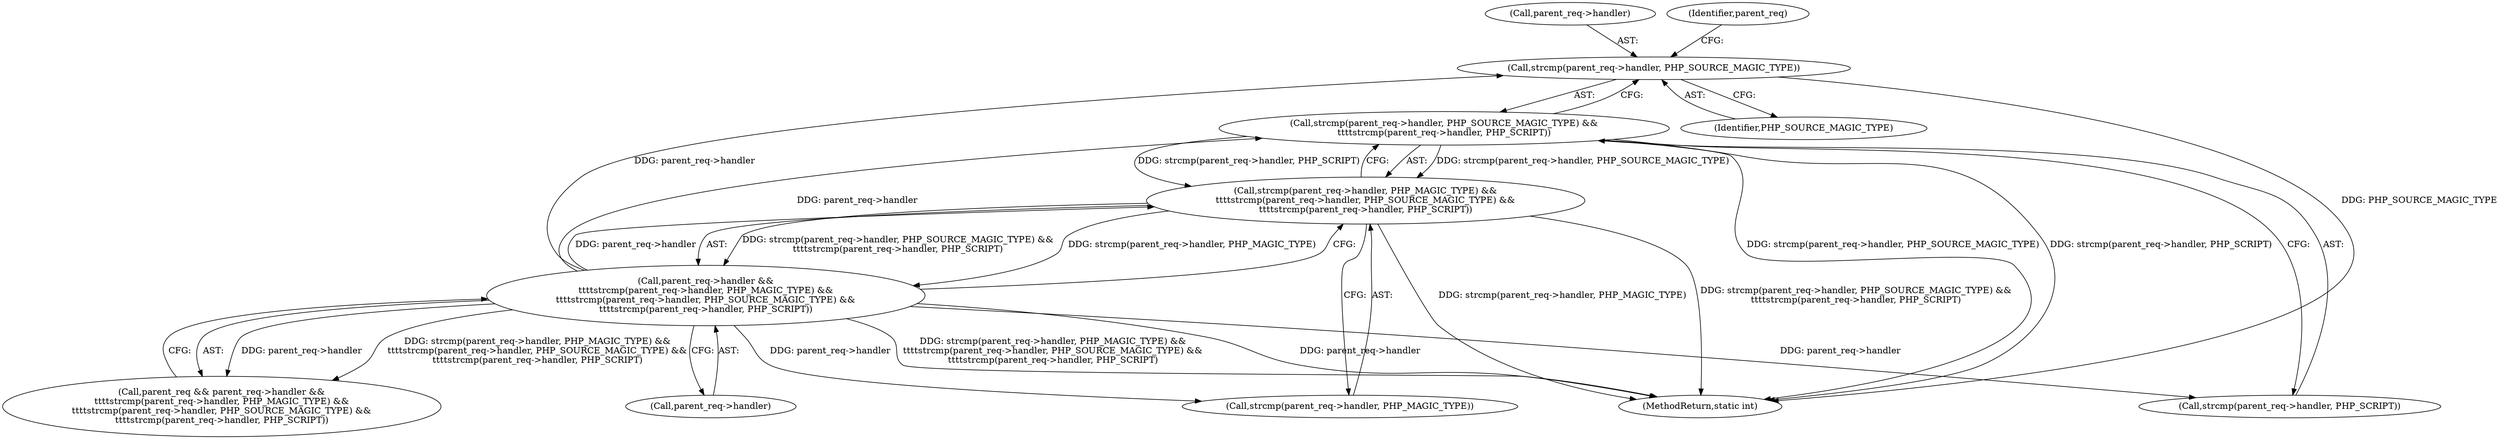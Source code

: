 digraph "0_php_809610f5ea38a83b284e1125d1fff129bdd615e7@API" {
"1000367" [label="(Call,strcmp(parent_req->handler, PHP_SOURCE_MAGIC_TYPE))"];
"1000356" [label="(Call,parent_req->handler &&\n\t\t\t\tstrcmp(parent_req->handler, PHP_MAGIC_TYPE) &&\n\t\t\t\tstrcmp(parent_req->handler, PHP_SOURCE_MAGIC_TYPE) &&\n\t\t\t\tstrcmp(parent_req->handler, PHP_SCRIPT))"];
"1000360" [label="(Call,strcmp(parent_req->handler, PHP_MAGIC_TYPE) &&\n\t\t\t\tstrcmp(parent_req->handler, PHP_SOURCE_MAGIC_TYPE) &&\n\t\t\t\tstrcmp(parent_req->handler, PHP_SCRIPT))"];
"1000366" [label="(Call,strcmp(parent_req->handler, PHP_SOURCE_MAGIC_TYPE) &&\n\t\t\t\tstrcmp(parent_req->handler, PHP_SCRIPT))"];
"1000368" [label="(Call,parent_req->handler)"];
"1000361" [label="(Call,strcmp(parent_req->handler, PHP_MAGIC_TYPE))"];
"1000374" [label="(Identifier,parent_req)"];
"1000541" [label="(MethodReturn,static int)"];
"1000354" [label="(Call,parent_req && parent_req->handler &&\n\t\t\t\tstrcmp(parent_req->handler, PHP_MAGIC_TYPE) &&\n\t\t\t\tstrcmp(parent_req->handler, PHP_SOURCE_MAGIC_TYPE) &&\n\t\t\t\tstrcmp(parent_req->handler, PHP_SCRIPT))"];
"1000360" [label="(Call,strcmp(parent_req->handler, PHP_MAGIC_TYPE) &&\n\t\t\t\tstrcmp(parent_req->handler, PHP_SOURCE_MAGIC_TYPE) &&\n\t\t\t\tstrcmp(parent_req->handler, PHP_SCRIPT))"];
"1000366" [label="(Call,strcmp(parent_req->handler, PHP_SOURCE_MAGIC_TYPE) &&\n\t\t\t\tstrcmp(parent_req->handler, PHP_SCRIPT))"];
"1000356" [label="(Call,parent_req->handler &&\n\t\t\t\tstrcmp(parent_req->handler, PHP_MAGIC_TYPE) &&\n\t\t\t\tstrcmp(parent_req->handler, PHP_SOURCE_MAGIC_TYPE) &&\n\t\t\t\tstrcmp(parent_req->handler, PHP_SCRIPT))"];
"1000357" [label="(Call,parent_req->handler)"];
"1000372" [label="(Call,strcmp(parent_req->handler, PHP_SCRIPT))"];
"1000371" [label="(Identifier,PHP_SOURCE_MAGIC_TYPE)"];
"1000367" [label="(Call,strcmp(parent_req->handler, PHP_SOURCE_MAGIC_TYPE))"];
"1000367" -> "1000366"  [label="AST: "];
"1000367" -> "1000371"  [label="CFG: "];
"1000368" -> "1000367"  [label="AST: "];
"1000371" -> "1000367"  [label="AST: "];
"1000374" -> "1000367"  [label="CFG: "];
"1000366" -> "1000367"  [label="CFG: "];
"1000367" -> "1000541"  [label="DDG: PHP_SOURCE_MAGIC_TYPE"];
"1000356" -> "1000367"  [label="DDG: parent_req->handler"];
"1000356" -> "1000354"  [label="AST: "];
"1000356" -> "1000357"  [label="CFG: "];
"1000356" -> "1000360"  [label="CFG: "];
"1000357" -> "1000356"  [label="AST: "];
"1000360" -> "1000356"  [label="AST: "];
"1000354" -> "1000356"  [label="CFG: "];
"1000356" -> "1000541"  [label="DDG: parent_req->handler"];
"1000356" -> "1000541"  [label="DDG: strcmp(parent_req->handler, PHP_MAGIC_TYPE) &&\n\t\t\t\tstrcmp(parent_req->handler, PHP_SOURCE_MAGIC_TYPE) &&\n\t\t\t\tstrcmp(parent_req->handler, PHP_SCRIPT)"];
"1000356" -> "1000354"  [label="DDG: parent_req->handler"];
"1000356" -> "1000354"  [label="DDG: strcmp(parent_req->handler, PHP_MAGIC_TYPE) &&\n\t\t\t\tstrcmp(parent_req->handler, PHP_SOURCE_MAGIC_TYPE) &&\n\t\t\t\tstrcmp(parent_req->handler, PHP_SCRIPT)"];
"1000360" -> "1000356"  [label="DDG: strcmp(parent_req->handler, PHP_MAGIC_TYPE)"];
"1000360" -> "1000356"  [label="DDG: strcmp(parent_req->handler, PHP_SOURCE_MAGIC_TYPE) &&\n\t\t\t\tstrcmp(parent_req->handler, PHP_SCRIPT)"];
"1000356" -> "1000360"  [label="DDG: parent_req->handler"];
"1000356" -> "1000361"  [label="DDG: parent_req->handler"];
"1000356" -> "1000366"  [label="DDG: parent_req->handler"];
"1000356" -> "1000372"  [label="DDG: parent_req->handler"];
"1000360" -> "1000361"  [label="CFG: "];
"1000360" -> "1000366"  [label="CFG: "];
"1000361" -> "1000360"  [label="AST: "];
"1000366" -> "1000360"  [label="AST: "];
"1000360" -> "1000541"  [label="DDG: strcmp(parent_req->handler, PHP_MAGIC_TYPE)"];
"1000360" -> "1000541"  [label="DDG: strcmp(parent_req->handler, PHP_SOURCE_MAGIC_TYPE) &&\n\t\t\t\tstrcmp(parent_req->handler, PHP_SCRIPT)"];
"1000366" -> "1000360"  [label="DDG: strcmp(parent_req->handler, PHP_SOURCE_MAGIC_TYPE)"];
"1000366" -> "1000360"  [label="DDG: strcmp(parent_req->handler, PHP_SCRIPT)"];
"1000366" -> "1000372"  [label="CFG: "];
"1000372" -> "1000366"  [label="AST: "];
"1000366" -> "1000541"  [label="DDG: strcmp(parent_req->handler, PHP_SOURCE_MAGIC_TYPE)"];
"1000366" -> "1000541"  [label="DDG: strcmp(parent_req->handler, PHP_SCRIPT)"];
}
